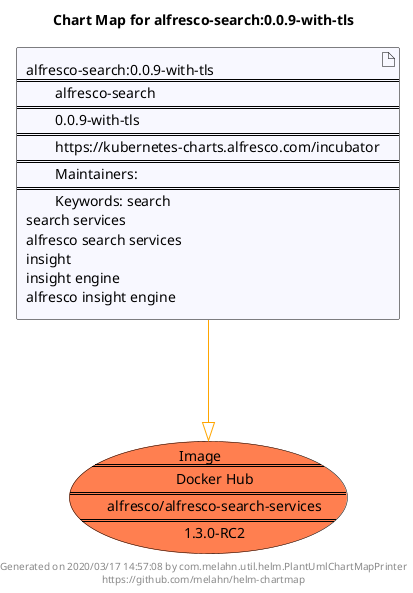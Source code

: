 @startuml
skinparam linetype ortho
skinparam backgroundColor white
skinparam usecaseBorderColor black
skinparam usecaseArrowColor LightSlateGray
skinparam artifactBorderColor black
skinparam artifactArrowColor LightSlateGray

title Chart Map for alfresco-search:0.0.9-with-tls

'There is one referenced Helm Chart
artifact "alfresco-search:0.0.9-with-tls\n====\n\talfresco-search\n====\n\t0.0.9-with-tls\n====\n\thttps://kubernetes-charts.alfresco.com/incubator\n====\n\tMaintainers: \n====\n\tKeywords: search\nsearch services\nalfresco search services\ninsight\ninsight engine\nalfresco insight engine" as alfresco_search_0_0_9_with_tls #GhostWhite

'There is one referenced Docker Image
usecase "Image\n====\n\tDocker Hub\n====\n\talfresco/alfresco-search-services\n====\n\t1.3.0-RC2" as alfresco_alfresco_search_services_1_3_0_RC2 #Coral

'Chart Dependencies
alfresco_search_0_0_9_with_tls--[#orange]-|>alfresco_alfresco_search_services_1_3_0_RC2

center footer Generated on 2020/03/17 14:57:08 by com.melahn.util.helm.PlantUmlChartMapPrinter\nhttps://github.com/melahn/helm-chartmap
@enduml
